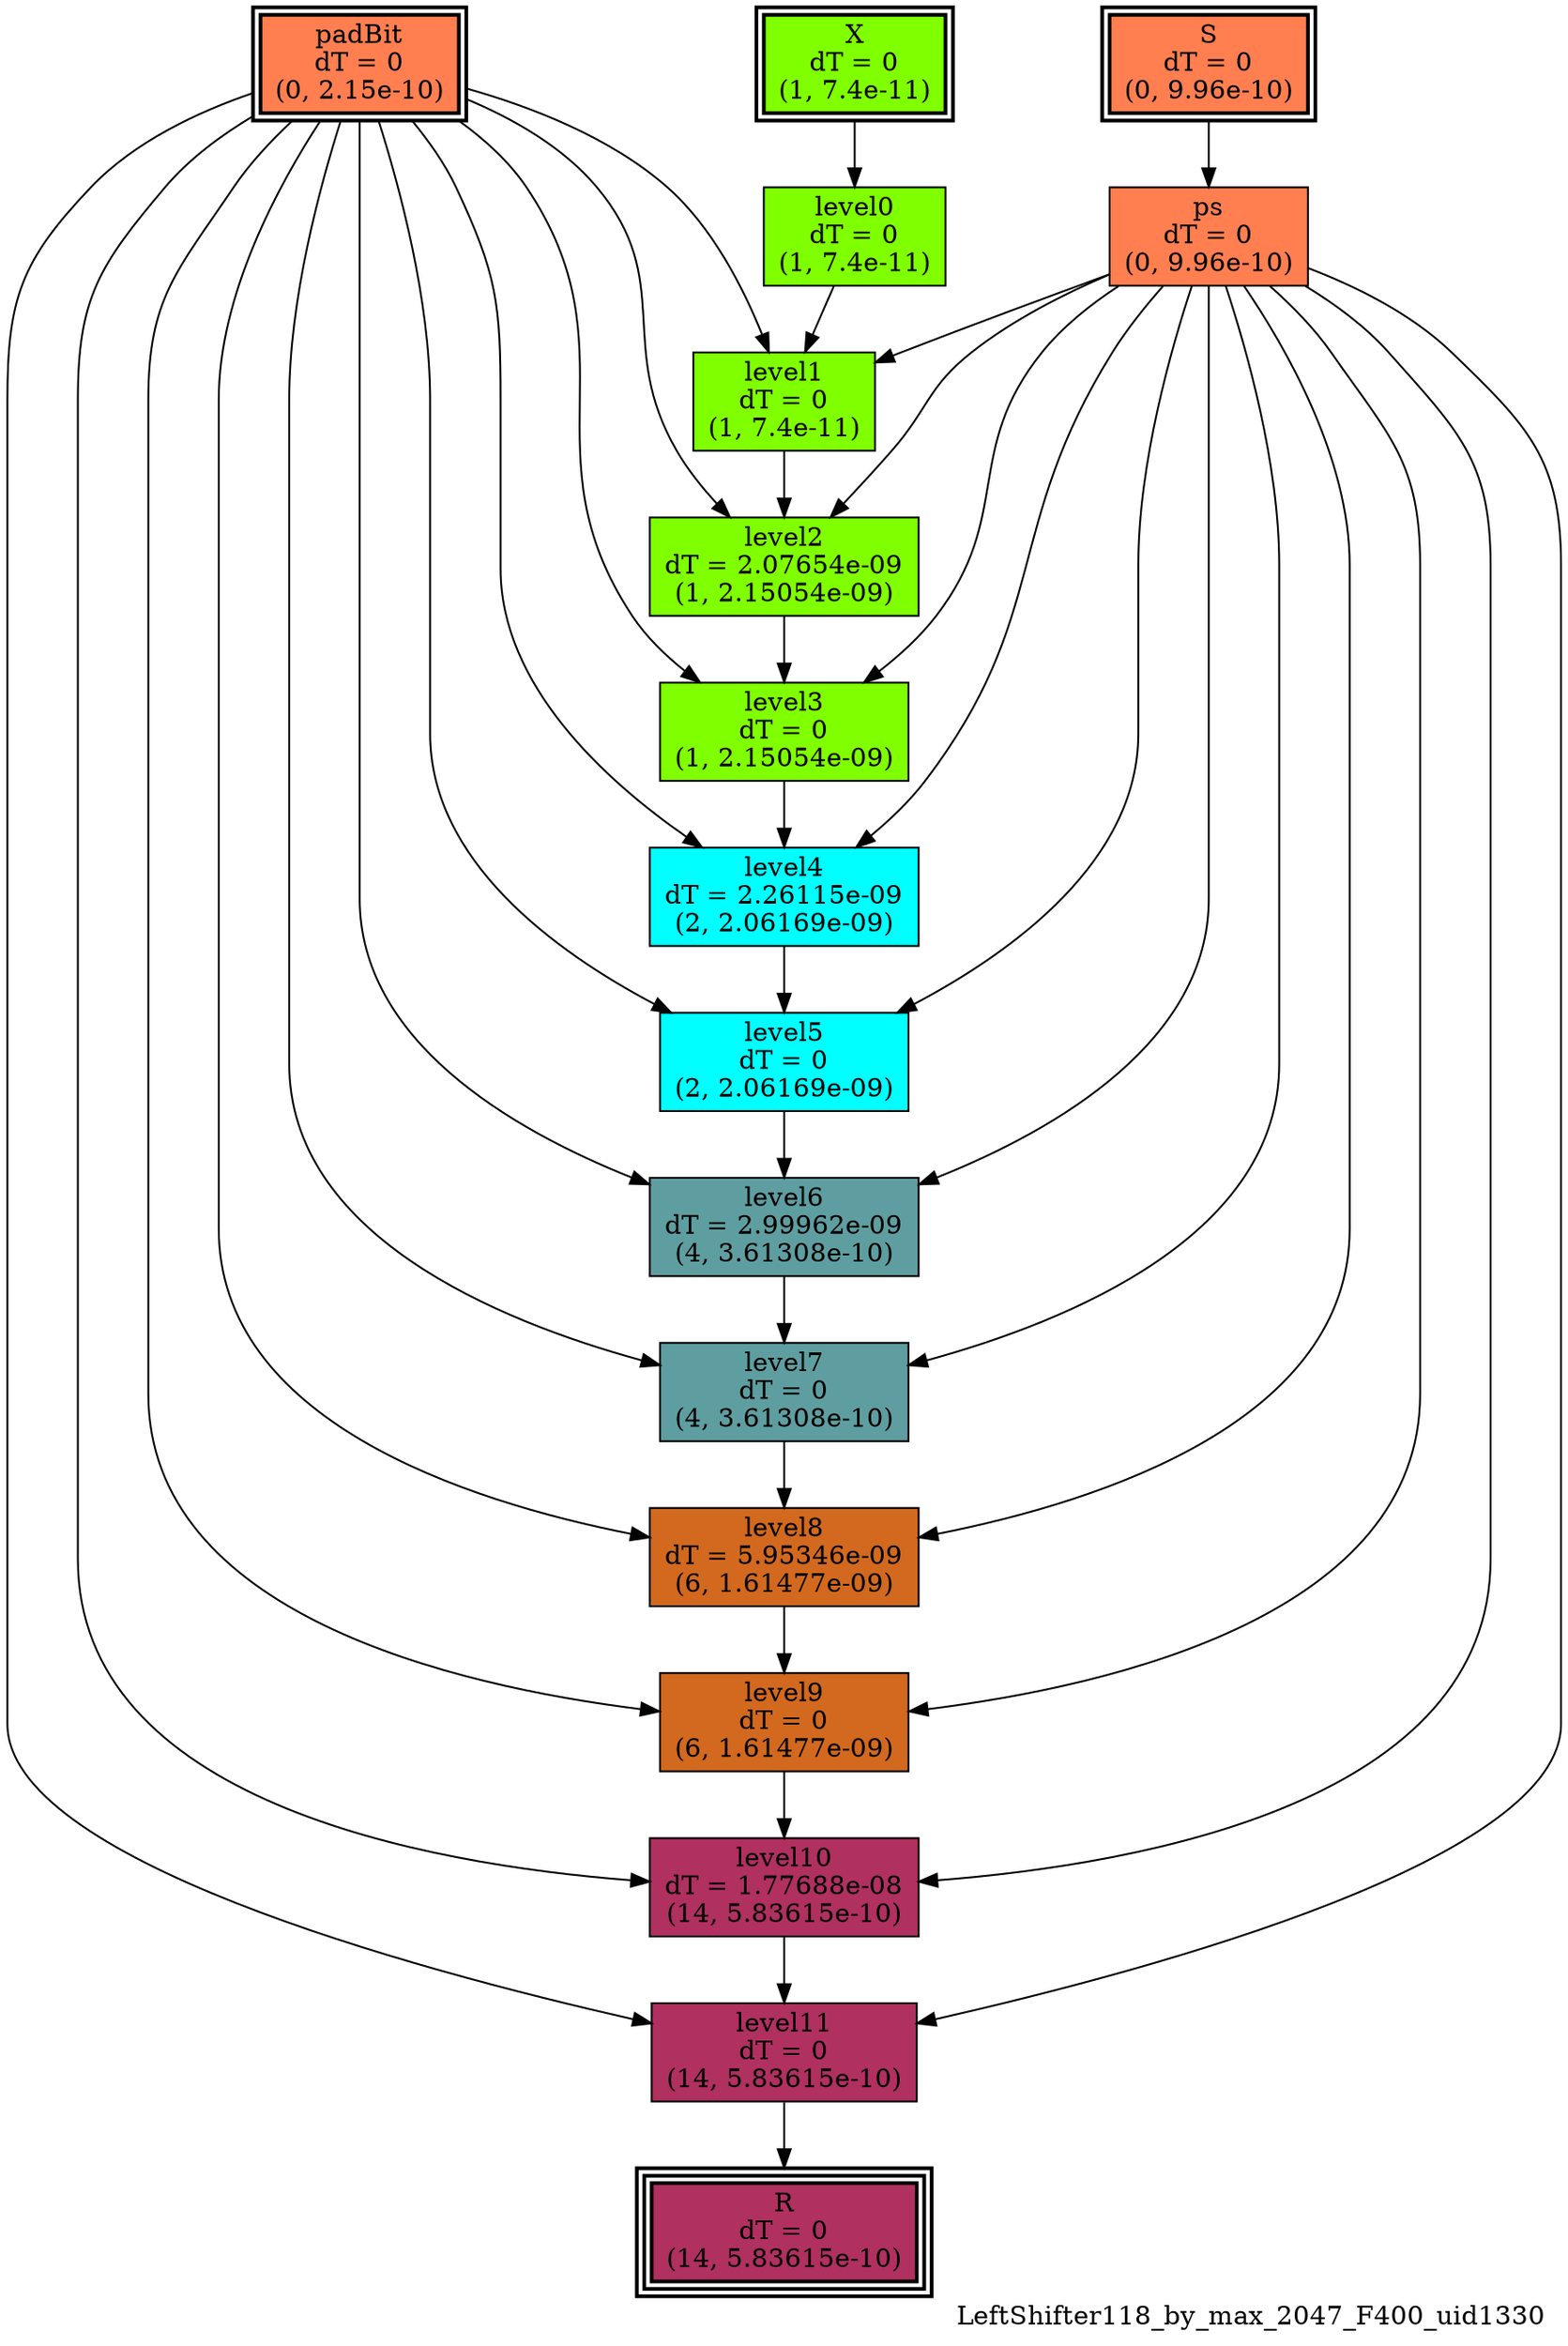 digraph LeftShifter118_by_max_2047_F400_uid1330
{
	//graph drawing options
	label=LeftShifter118_by_max_2047_F400_uid1330;
	labelloc=bottom;
	labeljust=right;
	ratio=auto;
	nodesep=0.25;
	ranksep=0.5;

	//input/output signals of operator LeftShifter118_by_max_2047_F400_uid1330
	X__LeftShifter118_by_max_2047_F400_uid1330 [ label="X\ndT = 0\n(1, 7.4e-11)", shape=box, color=black, style="bold, filled", fillcolor=chartreuse, peripheries=2 ];
	S__LeftShifter118_by_max_2047_F400_uid1330 [ label="S\ndT = 0\n(0, 9.96e-10)", shape=box, color=black, style="bold, filled", fillcolor=coral, peripheries=2 ];
	padBit__LeftShifter118_by_max_2047_F400_uid1330 [ label="padBit\ndT = 0\n(0, 2.15e-10)", shape=box, color=black, style="bold, filled", fillcolor=coral, peripheries=2 ];
	R__LeftShifter118_by_max_2047_F400_uid1330 [ label="R\ndT = 0\n(14, 5.83615e-10)", shape=box, color=black, style="bold, filled", fillcolor=maroon, peripheries=3 ];
	{rank=same X__LeftShifter118_by_max_2047_F400_uid1330, S__LeftShifter118_by_max_2047_F400_uid1330, padBit__LeftShifter118_by_max_2047_F400_uid1330};
	{rank=same R__LeftShifter118_by_max_2047_F400_uid1330};
	//internal signals of operator LeftShifter118_by_max_2047_F400_uid1330
	ps__LeftShifter118_by_max_2047_F400_uid1330 [ label="ps\ndT = 0\n(0, 9.96e-10)", shape=box, color=black, style=filled, fillcolor=coral, peripheries=1 ];
	level0__LeftShifter118_by_max_2047_F400_uid1330 [ label="level0\ndT = 0\n(1, 7.4e-11)", shape=box, color=black, style=filled, fillcolor=chartreuse, peripheries=1 ];
	level1__LeftShifter118_by_max_2047_F400_uid1330 [ label="level1\ndT = 0\n(1, 7.4e-11)", shape=box, color=black, style=filled, fillcolor=chartreuse, peripheries=1 ];
	level2__LeftShifter118_by_max_2047_F400_uid1330 [ label="level2\ndT = 2.07654e-09\n(1, 2.15054e-09)", shape=box, color=black, style=filled, fillcolor=chartreuse, peripheries=1 ];
	level3__LeftShifter118_by_max_2047_F400_uid1330 [ label="level3\ndT = 0\n(1, 2.15054e-09)", shape=box, color=black, style=filled, fillcolor=chartreuse, peripheries=1 ];
	level4__LeftShifter118_by_max_2047_F400_uid1330 [ label="level4\ndT = 2.26115e-09\n(2, 2.06169e-09)", shape=box, color=black, style=filled, fillcolor=cyan, peripheries=1 ];
	level5__LeftShifter118_by_max_2047_F400_uid1330 [ label="level5\ndT = 0\n(2, 2.06169e-09)", shape=box, color=black, style=filled, fillcolor=cyan, peripheries=1 ];
	level6__LeftShifter118_by_max_2047_F400_uid1330 [ label="level6\ndT = 2.99962e-09\n(4, 3.61308e-10)", shape=box, color=black, style=filled, fillcolor=cadetblue, peripheries=1 ];
	level7__LeftShifter118_by_max_2047_F400_uid1330 [ label="level7\ndT = 0\n(4, 3.61308e-10)", shape=box, color=black, style=filled, fillcolor=cadetblue, peripheries=1 ];
	level8__LeftShifter118_by_max_2047_F400_uid1330 [ label="level8\ndT = 5.95346e-09\n(6, 1.61477e-09)", shape=box, color=black, style=filled, fillcolor=chocolate, peripheries=1 ];
	level9__LeftShifter118_by_max_2047_F400_uid1330 [ label="level9\ndT = 0\n(6, 1.61477e-09)", shape=box, color=black, style=filled, fillcolor=chocolate, peripheries=1 ];
	level10__LeftShifter118_by_max_2047_F400_uid1330 [ label="level10\ndT = 1.77688e-08\n(14, 5.83615e-10)", shape=box, color=black, style=filled, fillcolor=maroon, peripheries=1 ];
	level11__LeftShifter118_by_max_2047_F400_uid1330 [ label="level11\ndT = 0\n(14, 5.83615e-10)", shape=box, color=black, style=filled, fillcolor=maroon, peripheries=1 ];

	//subcomponents of operator LeftShifter118_by_max_2047_F400_uid1330

	//input and internal signal connections of operator LeftShifter118_by_max_2047_F400_uid1330
	X__LeftShifter118_by_max_2047_F400_uid1330 -> level0__LeftShifter118_by_max_2047_F400_uid1330 [ arrowhead=normal, arrowsize=1.0, arrowtail=normal, color=black, dir=forward  ];
	S__LeftShifter118_by_max_2047_F400_uid1330 -> ps__LeftShifter118_by_max_2047_F400_uid1330 [ arrowhead=normal, arrowsize=1.0, arrowtail=normal, color=black, dir=forward  ];
	padBit__LeftShifter118_by_max_2047_F400_uid1330 -> level1__LeftShifter118_by_max_2047_F400_uid1330 [ arrowhead=normal, arrowsize=1.0, arrowtail=normal, color=black, dir=forward  ];
	padBit__LeftShifter118_by_max_2047_F400_uid1330 -> level2__LeftShifter118_by_max_2047_F400_uid1330 [ arrowhead=normal, arrowsize=1.0, arrowtail=normal, color=black, dir=forward  ];
	padBit__LeftShifter118_by_max_2047_F400_uid1330 -> level3__LeftShifter118_by_max_2047_F400_uid1330 [ arrowhead=normal, arrowsize=1.0, arrowtail=normal, color=black, dir=forward  ];
	padBit__LeftShifter118_by_max_2047_F400_uid1330 -> level4__LeftShifter118_by_max_2047_F400_uid1330 [ arrowhead=normal, arrowsize=1.0, arrowtail=normal, color=black, dir=forward  ];
	padBit__LeftShifter118_by_max_2047_F400_uid1330 -> level5__LeftShifter118_by_max_2047_F400_uid1330 [ arrowhead=normal, arrowsize=1.0, arrowtail=normal, color=black, dir=forward  ];
	padBit__LeftShifter118_by_max_2047_F400_uid1330 -> level6__LeftShifter118_by_max_2047_F400_uid1330 [ arrowhead=normal, arrowsize=1.0, arrowtail=normal, color=black, dir=forward  ];
	padBit__LeftShifter118_by_max_2047_F400_uid1330 -> level7__LeftShifter118_by_max_2047_F400_uid1330 [ arrowhead=normal, arrowsize=1.0, arrowtail=normal, color=black, dir=forward  ];
	padBit__LeftShifter118_by_max_2047_F400_uid1330 -> level8__LeftShifter118_by_max_2047_F400_uid1330 [ arrowhead=normal, arrowsize=1.0, arrowtail=normal, color=black, dir=forward  ];
	padBit__LeftShifter118_by_max_2047_F400_uid1330 -> level9__LeftShifter118_by_max_2047_F400_uid1330 [ arrowhead=normal, arrowsize=1.0, arrowtail=normal, color=black, dir=forward  ];
	padBit__LeftShifter118_by_max_2047_F400_uid1330 -> level10__LeftShifter118_by_max_2047_F400_uid1330 [ arrowhead=normal, arrowsize=1.0, arrowtail=normal, color=black, dir=forward  ];
	padBit__LeftShifter118_by_max_2047_F400_uid1330 -> level11__LeftShifter118_by_max_2047_F400_uid1330 [ arrowhead=normal, arrowsize=1.0, arrowtail=normal, color=black, dir=forward  ];
	ps__LeftShifter118_by_max_2047_F400_uid1330 -> level1__LeftShifter118_by_max_2047_F400_uid1330 [ arrowhead=normal, arrowsize=1.0, arrowtail=normal, color=black, dir=forward  ];
	ps__LeftShifter118_by_max_2047_F400_uid1330 -> level2__LeftShifter118_by_max_2047_F400_uid1330 [ arrowhead=normal, arrowsize=1.0, arrowtail=normal, color=black, dir=forward  ];
	ps__LeftShifter118_by_max_2047_F400_uid1330 -> level3__LeftShifter118_by_max_2047_F400_uid1330 [ arrowhead=normal, arrowsize=1.0, arrowtail=normal, color=black, dir=forward  ];
	ps__LeftShifter118_by_max_2047_F400_uid1330 -> level4__LeftShifter118_by_max_2047_F400_uid1330 [ arrowhead=normal, arrowsize=1.0, arrowtail=normal, color=black, dir=forward  ];
	ps__LeftShifter118_by_max_2047_F400_uid1330 -> level5__LeftShifter118_by_max_2047_F400_uid1330 [ arrowhead=normal, arrowsize=1.0, arrowtail=normal, color=black, dir=forward  ];
	ps__LeftShifter118_by_max_2047_F400_uid1330 -> level6__LeftShifter118_by_max_2047_F400_uid1330 [ arrowhead=normal, arrowsize=1.0, arrowtail=normal, color=black, dir=forward  ];
	ps__LeftShifter118_by_max_2047_F400_uid1330 -> level7__LeftShifter118_by_max_2047_F400_uid1330 [ arrowhead=normal, arrowsize=1.0, arrowtail=normal, color=black, dir=forward  ];
	ps__LeftShifter118_by_max_2047_F400_uid1330 -> level8__LeftShifter118_by_max_2047_F400_uid1330 [ arrowhead=normal, arrowsize=1.0, arrowtail=normal, color=black, dir=forward  ];
	ps__LeftShifter118_by_max_2047_F400_uid1330 -> level9__LeftShifter118_by_max_2047_F400_uid1330 [ arrowhead=normal, arrowsize=1.0, arrowtail=normal, color=black, dir=forward  ];
	ps__LeftShifter118_by_max_2047_F400_uid1330 -> level10__LeftShifter118_by_max_2047_F400_uid1330 [ arrowhead=normal, arrowsize=1.0, arrowtail=normal, color=black, dir=forward  ];
	ps__LeftShifter118_by_max_2047_F400_uid1330 -> level11__LeftShifter118_by_max_2047_F400_uid1330 [ arrowhead=normal, arrowsize=1.0, arrowtail=normal, color=black, dir=forward  ];
	level0__LeftShifter118_by_max_2047_F400_uid1330 -> level1__LeftShifter118_by_max_2047_F400_uid1330 [ arrowhead=normal, arrowsize=1.0, arrowtail=normal, color=black, dir=forward  ];
	level1__LeftShifter118_by_max_2047_F400_uid1330 -> level2__LeftShifter118_by_max_2047_F400_uid1330 [ arrowhead=normal, arrowsize=1.0, arrowtail=normal, color=black, dir=forward  ];
	level2__LeftShifter118_by_max_2047_F400_uid1330 -> level3__LeftShifter118_by_max_2047_F400_uid1330 [ arrowhead=normal, arrowsize=1.0, arrowtail=normal, color=black, dir=forward  ];
	level3__LeftShifter118_by_max_2047_F400_uid1330 -> level4__LeftShifter118_by_max_2047_F400_uid1330 [ arrowhead=normal, arrowsize=1.0, arrowtail=normal, color=black, dir=forward  ];
	level4__LeftShifter118_by_max_2047_F400_uid1330 -> level5__LeftShifter118_by_max_2047_F400_uid1330 [ arrowhead=normal, arrowsize=1.0, arrowtail=normal, color=black, dir=forward  ];
	level5__LeftShifter118_by_max_2047_F400_uid1330 -> level6__LeftShifter118_by_max_2047_F400_uid1330 [ arrowhead=normal, arrowsize=1.0, arrowtail=normal, color=black, dir=forward  ];
	level6__LeftShifter118_by_max_2047_F400_uid1330 -> level7__LeftShifter118_by_max_2047_F400_uid1330 [ arrowhead=normal, arrowsize=1.0, arrowtail=normal, color=black, dir=forward  ];
	level7__LeftShifter118_by_max_2047_F400_uid1330 -> level8__LeftShifter118_by_max_2047_F400_uid1330 [ arrowhead=normal, arrowsize=1.0, arrowtail=normal, color=black, dir=forward  ];
	level8__LeftShifter118_by_max_2047_F400_uid1330 -> level9__LeftShifter118_by_max_2047_F400_uid1330 [ arrowhead=normal, arrowsize=1.0, arrowtail=normal, color=black, dir=forward  ];
	level9__LeftShifter118_by_max_2047_F400_uid1330 -> level10__LeftShifter118_by_max_2047_F400_uid1330 [ arrowhead=normal, arrowsize=1.0, arrowtail=normal, color=black, dir=forward  ];
	level10__LeftShifter118_by_max_2047_F400_uid1330 -> level11__LeftShifter118_by_max_2047_F400_uid1330 [ arrowhead=normal, arrowsize=1.0, arrowtail=normal, color=black, dir=forward  ];
	level11__LeftShifter118_by_max_2047_F400_uid1330 -> R__LeftShifter118_by_max_2047_F400_uid1330 [ arrowhead=normal, arrowsize=1.0, arrowtail=normal, color=black, dir=forward  ];
}

